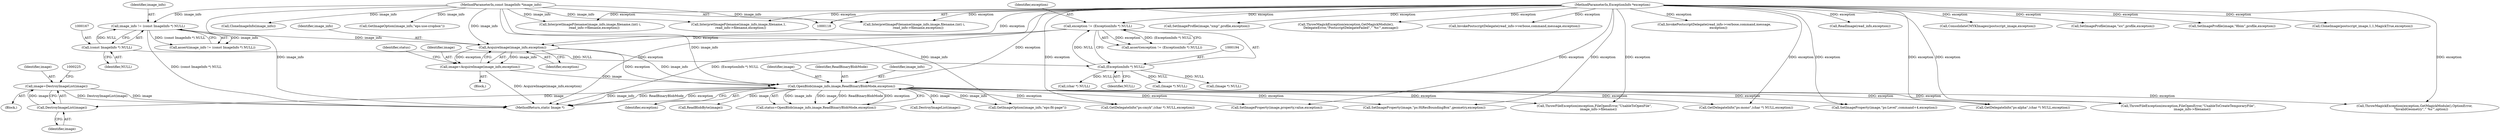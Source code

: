 digraph "0_ImageMagick6_35ccb468ee2dcbe8ce9cf1e2f1957acc27f54c34@pointer" {
"1000219" [label="(Call,image=DestroyImageList(image))"];
"1000221" [label="(Call,DestroyImageList(image))"];
"1000209" [label="(Call,OpenBlob(image_info,image,ReadBinaryBlobMode,exception))"];
"1000204" [label="(Call,AcquireImage(image_info,exception))"];
"1000164" [label="(Call,image_info != (const ImageInfo *) NULL)"];
"1000119" [label="(MethodParameterIn,const ImageInfo *image_info)"];
"1000166" [label="(Call,(const ImageInfo *) NULL)"];
"1000191" [label="(Call,exception != (ExceptionInfo *) NULL)"];
"1000120" [label="(MethodParameterIn,ExceptionInfo *exception)"];
"1000193" [label="(Call,(ExceptionInfo *) NULL)"];
"1000202" [label="(Call,image=AcquireImage(image_info,exception))"];
"1000251" [label="(Call,(Image *) NULL)"];
"1000218" [label="(Block,)"];
"1001436" [label="(Call,GetDelegateInfo(\"ps:alpha\",(char *) NULL,exception))"];
"1000203" [label="(Identifier,image)"];
"1000190" [label="(Call,assert(exception != (ExceptionInfo *) NULL))"];
"1001704" [label="(Call,InvokePostscriptDelegate(read_info->verbose,command,message,\n        exception))"];
"1000943" [label="(Call,SetImageProperty(image,property,value,exception))"];
"1000213" [label="(Identifier,exception)"];
"1000753" [label="(Call,SetImageProperty(image,\"ps:Level\",command+4,exception))"];
"1000192" [label="(Identifier,exception)"];
"1001499" [label="(Call,CloneImageInfo(image_info))"];
"1000193" [label="(Call,(ExceptionInfo *) NULL)"];
"1001803" [label="(Call,ReadImage(read_info,exception))"];
"1000202" [label="(Call,image=AcquireImage(image_info,exception))"];
"1000119" [label="(MethodParameterIn,const ImageInfo *image_info)"];
"1001737" [label="(Call,InterpretImageFilename(image_info,image,filename,(int) i,\n        read_info->filename,exception))"];
"1001874" [label="(Call,ConsolidateCMYKImages(postscript_image,exception))"];
"1000121" [label="(Block,)"];
"1001675" [label="(Call,InterpretImageFilename(image_info,image,filename,1,\n    read_info->filename,exception))"];
"1000220" [label="(Identifier,image)"];
"1000212" [label="(Identifier,ReadBinaryBlobMode)"];
"1001572" [label="(Call,GetImageOption(image_info,\"eps:use-cropbox\"))"];
"1002037" [label="(Call,SetImageProfile(image,\"icc\",profile,exception))"];
"1000204" [label="(Call,AcquireImage(image_info,exception))"];
"1000168" [label="(Identifier,NULL)"];
"1000224" [label="(Call,(Image *) NULL)"];
"1000210" [label="(Identifier,image_info)"];
"1002115" [label="(Call,SetImageProfile(image,\"8bim\",profile,exception))"];
"1000672" [label="(Call,ReadBlobByte(image))"];
"1001139" [label="(Call,SetImageProperty(image,\"ps:HiResBoundingBox\",geometry,exception))"];
"1000164" [label="(Call,image_info != (const ImageInfo *) NULL)"];
"1000163" [label="(Call,assert(image_info != (const ImageInfo *) NULL))"];
"1002262" [label="(Call,CloneImage(postscript_image,1,1,MagickTrue,exception))"];
"1001337" [label="(Call,ThrowFileException(exception,FileOpenError,\"UnableToOpenFile\",\n        image_info->filename))"];
"1000222" [label="(Identifier,image)"];
"1000165" [label="(Identifier,image_info)"];
"1000166" [label="(Call,(const ImageInfo *) NULL)"];
"1000221" [label="(Call,DestroyImageList(image))"];
"1001201" [label="(Call,GetImageOption(image_info,\"eps:fit-page\"))"];
"1000219" [label="(Call,image=DestroyImageList(image))"];
"1000191" [label="(Call,exception != (ExceptionInfo *) NULL)"];
"1000209" [label="(Call,OpenBlob(image_info,image,ReadBinaryBlobMode,exception))"];
"1001414" [label="(Call,GetDelegateInfo(\"ps:mono\",(char *) NULL,exception))"];
"1001243" [label="(Call,ThrowMagickException(exception,GetMagickModule(),OptionError,\n             \"InvalidGeometry\",\"`%s'\",option))"];
"1001772" [label="(Call,InterpretImageFilename(image_info,image,filename,(int) i,\n        read_info->filename,exception))"];
"1000207" [label="(Call,status=OpenBlob(image_info,image,ReadBinaryBlobMode,exception))"];
"1000488" [label="(Call,(char *) NULL)"];
"1000239" [label="(Call,ThrowFileException(exception,FileOpenError,\"UnableToCreateTemporaryFile\",\n        image_info->filename))"];
"1002224" [label="(Call,SetImageProfile(image,\"xmp\",profile,exception))"];
"1000206" [label="(Identifier,exception)"];
"1000195" [label="(Identifier,NULL)"];
"1000120" [label="(MethodParameterIn,ExceptionInfo *exception)"];
"1000205" [label="(Identifier,image_info)"];
"1001427" [label="(Call,GetDelegateInfo(\"ps:cmyk\",(char *) NULL,exception))"];
"1000208" [label="(Identifier,status)"];
"1001847" [label="(Call,ThrowMagickException(exception,GetMagickModule(),\n          DelegateError,\"PostscriptDelegateFailed\",\"`%s'\",message))"];
"1000211" [label="(Identifier,image)"];
"1000248" [label="(Call,DestroyImageList(image))"];
"1002380" [label="(MethodReturn,static Image *)"];
"1001666" [label="(Call,InvokePostscriptDelegate(read_info->verbose,command,message,exception))"];
"1000219" -> "1000218"  [label="AST: "];
"1000219" -> "1000221"  [label="CFG: "];
"1000220" -> "1000219"  [label="AST: "];
"1000221" -> "1000219"  [label="AST: "];
"1000225" -> "1000219"  [label="CFG: "];
"1000219" -> "1002380"  [label="DDG: DestroyImageList(image)"];
"1000219" -> "1002380"  [label="DDG: image"];
"1000221" -> "1000219"  [label="DDG: image"];
"1000221" -> "1000222"  [label="CFG: "];
"1000222" -> "1000221"  [label="AST: "];
"1000209" -> "1000221"  [label="DDG: image"];
"1000209" -> "1000207"  [label="AST: "];
"1000209" -> "1000213"  [label="CFG: "];
"1000210" -> "1000209"  [label="AST: "];
"1000211" -> "1000209"  [label="AST: "];
"1000212" -> "1000209"  [label="AST: "];
"1000213" -> "1000209"  [label="AST: "];
"1000207" -> "1000209"  [label="CFG: "];
"1000209" -> "1002380"  [label="DDG: image_info"];
"1000209" -> "1002380"  [label="DDG: ReadBinaryBlobMode"];
"1000209" -> "1002380"  [label="DDG: exception"];
"1000209" -> "1000207"  [label="DDG: image_info"];
"1000209" -> "1000207"  [label="DDG: image"];
"1000209" -> "1000207"  [label="DDG: ReadBinaryBlobMode"];
"1000209" -> "1000207"  [label="DDG: exception"];
"1000204" -> "1000209"  [label="DDG: image_info"];
"1000204" -> "1000209"  [label="DDG: exception"];
"1000119" -> "1000209"  [label="DDG: image_info"];
"1000202" -> "1000209"  [label="DDG: image"];
"1000120" -> "1000209"  [label="DDG: exception"];
"1000209" -> "1000239"  [label="DDG: exception"];
"1000209" -> "1000248"  [label="DDG: image"];
"1000209" -> "1000672"  [label="DDG: image"];
"1000209" -> "1000753"  [label="DDG: exception"];
"1000209" -> "1000943"  [label="DDG: exception"];
"1000209" -> "1001139"  [label="DDG: exception"];
"1000209" -> "1001201"  [label="DDG: image_info"];
"1000209" -> "1001243"  [label="DDG: exception"];
"1000209" -> "1001337"  [label="DDG: exception"];
"1000209" -> "1001414"  [label="DDG: exception"];
"1000209" -> "1001427"  [label="DDG: exception"];
"1000209" -> "1001436"  [label="DDG: exception"];
"1000204" -> "1000202"  [label="AST: "];
"1000204" -> "1000206"  [label="CFG: "];
"1000205" -> "1000204"  [label="AST: "];
"1000206" -> "1000204"  [label="AST: "];
"1000202" -> "1000204"  [label="CFG: "];
"1000204" -> "1000202"  [label="DDG: image_info"];
"1000204" -> "1000202"  [label="DDG: exception"];
"1000164" -> "1000204"  [label="DDG: image_info"];
"1000119" -> "1000204"  [label="DDG: image_info"];
"1000191" -> "1000204"  [label="DDG: exception"];
"1000120" -> "1000204"  [label="DDG: exception"];
"1000164" -> "1000163"  [label="AST: "];
"1000164" -> "1000166"  [label="CFG: "];
"1000165" -> "1000164"  [label="AST: "];
"1000166" -> "1000164"  [label="AST: "];
"1000163" -> "1000164"  [label="CFG: "];
"1000164" -> "1002380"  [label="DDG: (const ImageInfo *) NULL"];
"1000164" -> "1000163"  [label="DDG: image_info"];
"1000164" -> "1000163"  [label="DDG: (const ImageInfo *) NULL"];
"1000119" -> "1000164"  [label="DDG: image_info"];
"1000166" -> "1000164"  [label="DDG: NULL"];
"1000119" -> "1000118"  [label="AST: "];
"1000119" -> "1002380"  [label="DDG: image_info"];
"1000119" -> "1001201"  [label="DDG: image_info"];
"1000119" -> "1001499"  [label="DDG: image_info"];
"1000119" -> "1001572"  [label="DDG: image_info"];
"1000119" -> "1001675"  [label="DDG: image_info"];
"1000119" -> "1001737"  [label="DDG: image_info"];
"1000119" -> "1001772"  [label="DDG: image_info"];
"1000166" -> "1000168"  [label="CFG: "];
"1000167" -> "1000166"  [label="AST: "];
"1000168" -> "1000166"  [label="AST: "];
"1000166" -> "1000193"  [label="DDG: NULL"];
"1000191" -> "1000190"  [label="AST: "];
"1000191" -> "1000193"  [label="CFG: "];
"1000192" -> "1000191"  [label="AST: "];
"1000193" -> "1000191"  [label="AST: "];
"1000190" -> "1000191"  [label="CFG: "];
"1000191" -> "1002380"  [label="DDG: (ExceptionInfo *) NULL"];
"1000191" -> "1000190"  [label="DDG: exception"];
"1000191" -> "1000190"  [label="DDG: (ExceptionInfo *) NULL"];
"1000120" -> "1000191"  [label="DDG: exception"];
"1000193" -> "1000191"  [label="DDG: NULL"];
"1000120" -> "1000118"  [label="AST: "];
"1000120" -> "1002380"  [label="DDG: exception"];
"1000120" -> "1000239"  [label="DDG: exception"];
"1000120" -> "1000753"  [label="DDG: exception"];
"1000120" -> "1000943"  [label="DDG: exception"];
"1000120" -> "1001139"  [label="DDG: exception"];
"1000120" -> "1001243"  [label="DDG: exception"];
"1000120" -> "1001337"  [label="DDG: exception"];
"1000120" -> "1001414"  [label="DDG: exception"];
"1000120" -> "1001427"  [label="DDG: exception"];
"1000120" -> "1001436"  [label="DDG: exception"];
"1000120" -> "1001666"  [label="DDG: exception"];
"1000120" -> "1001675"  [label="DDG: exception"];
"1000120" -> "1001704"  [label="DDG: exception"];
"1000120" -> "1001737"  [label="DDG: exception"];
"1000120" -> "1001772"  [label="DDG: exception"];
"1000120" -> "1001803"  [label="DDG: exception"];
"1000120" -> "1001847"  [label="DDG: exception"];
"1000120" -> "1001874"  [label="DDG: exception"];
"1000120" -> "1002037"  [label="DDG: exception"];
"1000120" -> "1002115"  [label="DDG: exception"];
"1000120" -> "1002224"  [label="DDG: exception"];
"1000120" -> "1002262"  [label="DDG: exception"];
"1000193" -> "1000195"  [label="CFG: "];
"1000194" -> "1000193"  [label="AST: "];
"1000195" -> "1000193"  [label="AST: "];
"1000193" -> "1000224"  [label="DDG: NULL"];
"1000193" -> "1000251"  [label="DDG: NULL"];
"1000193" -> "1000488"  [label="DDG: NULL"];
"1000202" -> "1000121"  [label="AST: "];
"1000203" -> "1000202"  [label="AST: "];
"1000208" -> "1000202"  [label="CFG: "];
"1000202" -> "1002380"  [label="DDG: AcquireImage(image_info,exception)"];
}
